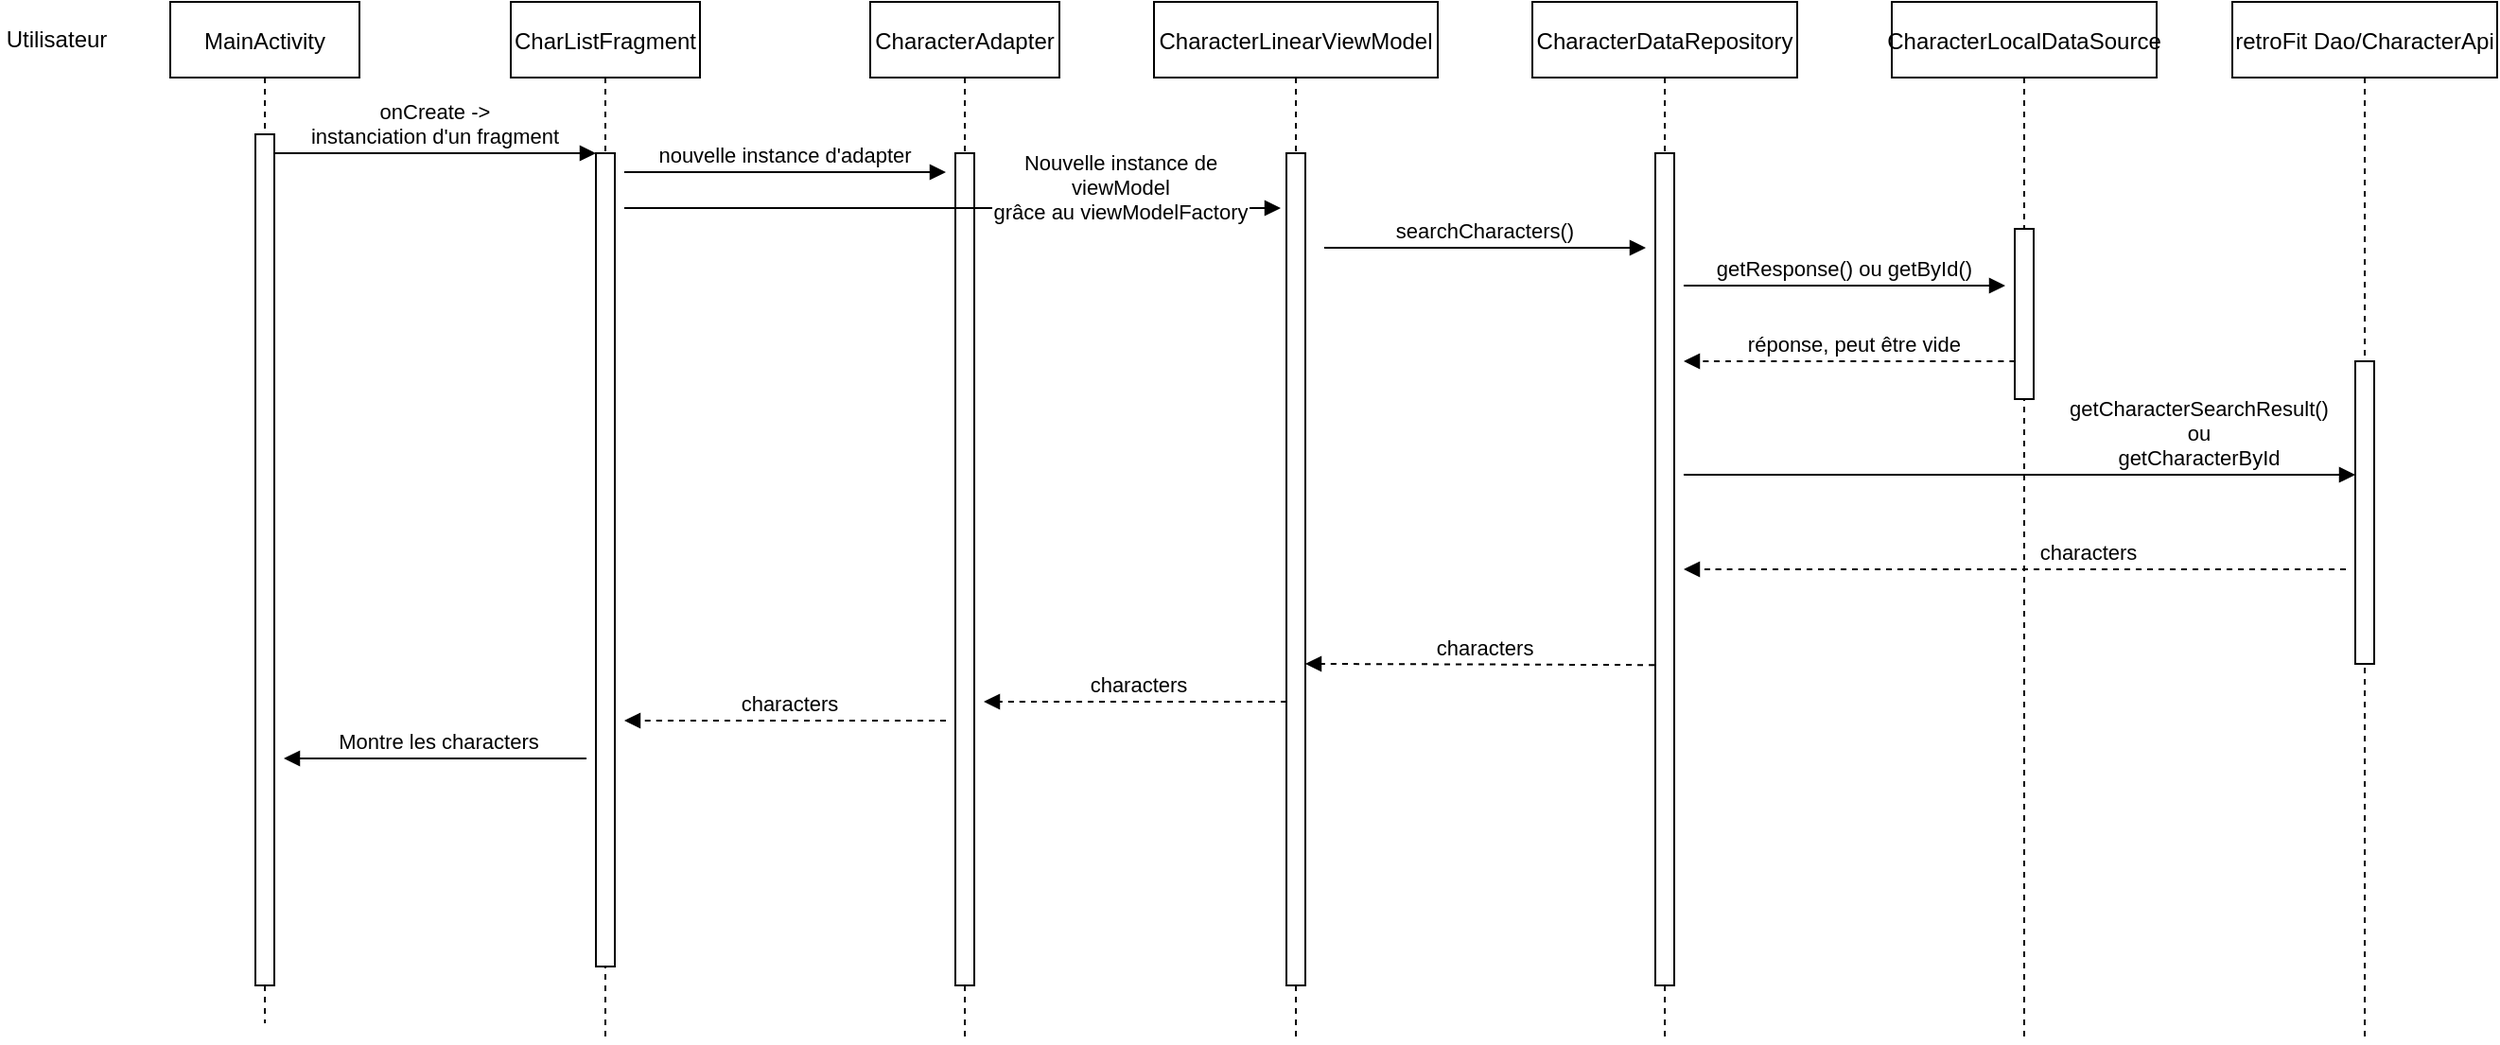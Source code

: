 <mxfile version="14.2.7" type="device"><diagram id="kgpKYQtTHZ0yAKxKKP6v" name="Page-1"><mxGraphModel dx="1718" dy="921" grid="1" gridSize="10" guides="1" tooltips="1" connect="1" arrows="1" fold="1" page="1" pageScale="1" pageWidth="850" pageHeight="1100" math="0" shadow="0"><root><mxCell id="0"/><mxCell id="1" parent="0"/><mxCell id="3nuBFxr9cyL0pnOWT2aG-1" value="MainActivity" style="shape=umlLifeline;perimeter=lifelinePerimeter;container=1;collapsible=0;recursiveResize=0;rounded=0;shadow=0;strokeWidth=1;" parent="1" vertex="1"><mxGeometry x="120" y="80" width="100" height="540" as="geometry"/></mxCell><mxCell id="3nuBFxr9cyL0pnOWT2aG-2" value="" style="points=[];perimeter=orthogonalPerimeter;rounded=0;shadow=0;strokeWidth=1;" parent="3nuBFxr9cyL0pnOWT2aG-1" vertex="1"><mxGeometry x="45" y="70" width="10" height="450" as="geometry"/></mxCell><mxCell id="3nuBFxr9cyL0pnOWT2aG-5" value="CharListFragment" style="shape=umlLifeline;perimeter=lifelinePerimeter;container=1;collapsible=0;recursiveResize=0;rounded=0;shadow=0;strokeWidth=1;" parent="1" vertex="1"><mxGeometry x="300" y="80" width="100" height="550" as="geometry"/></mxCell><mxCell id="3nuBFxr9cyL0pnOWT2aG-6" value="" style="points=[];perimeter=orthogonalPerimeter;rounded=0;shadow=0;strokeWidth=1;" parent="3nuBFxr9cyL0pnOWT2aG-5" vertex="1"><mxGeometry x="45" y="80" width="10" height="430" as="geometry"/></mxCell><mxCell id="3nuBFxr9cyL0pnOWT2aG-8" value="onCreate -&gt; &#10;instanciation d'un fragment" style="verticalAlign=bottom;endArrow=block;entryX=0;entryY=0;shadow=0;strokeWidth=1;" parent="1" source="3nuBFxr9cyL0pnOWT2aG-2" target="3nuBFxr9cyL0pnOWT2aG-6" edge="1"><mxGeometry relative="1" as="geometry"><mxPoint x="275" y="160" as="sourcePoint"/></mxGeometry></mxCell><mxCell id="6d6KC3uVH0GzwUmKvXph-1" value="Utilisateur" style="text;html=1;strokeColor=none;fillColor=none;align=center;verticalAlign=middle;whiteSpace=wrap;rounded=0;" vertex="1" parent="1"><mxGeometry x="30" y="90" width="60" height="20" as="geometry"/></mxCell><mxCell id="6d6KC3uVH0GzwUmKvXph-2" value="CharacterAdapter" style="shape=umlLifeline;perimeter=lifelinePerimeter;container=1;collapsible=0;recursiveResize=0;rounded=0;shadow=0;strokeWidth=1;" vertex="1" parent="1"><mxGeometry x="490" y="80" width="100" height="550" as="geometry"/></mxCell><mxCell id="6d6KC3uVH0GzwUmKvXph-3" value="" style="points=[];perimeter=orthogonalPerimeter;rounded=0;shadow=0;strokeWidth=1;" vertex="1" parent="6d6KC3uVH0GzwUmKvXph-2"><mxGeometry x="45" y="80" width="10" height="440" as="geometry"/></mxCell><mxCell id="6d6KC3uVH0GzwUmKvXph-4" value="nouvelle instance d'adapter" style="verticalAlign=bottom;endArrow=block;entryX=0;entryY=0;shadow=0;strokeWidth=1;" edge="1" parent="1"><mxGeometry relative="1" as="geometry"><mxPoint x="360" y="170.0" as="sourcePoint"/><mxPoint x="530" y="170.0" as="targetPoint"/></mxGeometry></mxCell><mxCell id="6d6KC3uVH0GzwUmKvXph-5" value="CharacterLinearViewModel" style="shape=umlLifeline;perimeter=lifelinePerimeter;container=1;collapsible=0;recursiveResize=0;rounded=0;shadow=0;strokeWidth=1;" vertex="1" parent="1"><mxGeometry x="640" y="80" width="150" height="550" as="geometry"/></mxCell><mxCell id="6d6KC3uVH0GzwUmKvXph-6" value="" style="points=[];perimeter=orthogonalPerimeter;rounded=0;shadow=0;strokeWidth=1;" vertex="1" parent="6d6KC3uVH0GzwUmKvXph-5"><mxGeometry x="70" y="80" width="10" height="440" as="geometry"/></mxCell><mxCell id="6d6KC3uVH0GzwUmKvXph-7" value="Nouvelle instance de&#10;viewModel&#10;grâce au viewModelFactory" style="verticalAlign=bottom;endArrow=block;shadow=0;strokeWidth=1;" edge="1" parent="1"><mxGeometry x="0.513" y="-11" relative="1" as="geometry"><mxPoint x="360" y="189" as="sourcePoint"/><mxPoint x="707" y="189" as="targetPoint"/><Array as="points"><mxPoint x="610" y="189"/><mxPoint x="700" y="189"/></Array><mxPoint as="offset"/></mxGeometry></mxCell><mxCell id="6d6KC3uVH0GzwUmKvXph-8" value="CharacterDataRepository" style="shape=umlLifeline;perimeter=lifelinePerimeter;container=1;collapsible=0;recursiveResize=0;rounded=0;shadow=0;strokeWidth=1;" vertex="1" parent="1"><mxGeometry x="840" y="80" width="140" height="550" as="geometry"/></mxCell><mxCell id="6d6KC3uVH0GzwUmKvXph-9" value="" style="points=[];perimeter=orthogonalPerimeter;rounded=0;shadow=0;strokeWidth=1;" vertex="1" parent="6d6KC3uVH0GzwUmKvXph-8"><mxGeometry x="65" y="80" width="10" height="440" as="geometry"/></mxCell><mxCell id="6d6KC3uVH0GzwUmKvXph-10" value="searchCharacters()" style="verticalAlign=bottom;endArrow=block;entryX=0;entryY=0;shadow=0;strokeWidth=1;" edge="1" parent="1"><mxGeometry relative="1" as="geometry"><mxPoint x="730" y="210.0" as="sourcePoint"/><mxPoint x="900" y="210.0" as="targetPoint"/></mxGeometry></mxCell><mxCell id="6d6KC3uVH0GzwUmKvXph-11" value="CharacterLocalDataSource" style="shape=umlLifeline;perimeter=lifelinePerimeter;container=1;collapsible=0;recursiveResize=0;rounded=0;shadow=0;strokeWidth=1;" vertex="1" parent="1"><mxGeometry x="1030" y="80" width="140" height="550" as="geometry"/></mxCell><mxCell id="6d6KC3uVH0GzwUmKvXph-12" value="" style="points=[];perimeter=orthogonalPerimeter;rounded=0;shadow=0;strokeWidth=1;" vertex="1" parent="6d6KC3uVH0GzwUmKvXph-11"><mxGeometry x="65" y="120" width="10" height="90" as="geometry"/></mxCell><mxCell id="6d6KC3uVH0GzwUmKvXph-13" value="getResponse() ou getById()" style="verticalAlign=bottom;endArrow=block;entryX=0;entryY=0;shadow=0;strokeWidth=1;" edge="1" parent="1"><mxGeometry relative="1" as="geometry"><mxPoint x="920" y="230.0" as="sourcePoint"/><mxPoint x="1090" y="230.0" as="targetPoint"/></mxGeometry></mxCell><mxCell id="6d6KC3uVH0GzwUmKvXph-14" value="retroFit Dao/CharacterApi" style="shape=umlLifeline;perimeter=lifelinePerimeter;container=1;collapsible=0;recursiveResize=0;rounded=0;shadow=0;strokeWidth=1;" vertex="1" parent="1"><mxGeometry x="1210" y="80" width="140" height="550" as="geometry"/></mxCell><mxCell id="6d6KC3uVH0GzwUmKvXph-15" value="" style="points=[];perimeter=orthogonalPerimeter;rounded=0;shadow=0;strokeWidth=1;" vertex="1" parent="6d6KC3uVH0GzwUmKvXph-14"><mxGeometry x="65" y="190" width="10" height="160" as="geometry"/></mxCell><mxCell id="6d6KC3uVH0GzwUmKvXph-16" value="getCharacterSearchResult()&#10;ou&#10;getCharacterById" style="verticalAlign=bottom;endArrow=block;entryX=0;entryY=0;shadow=0;strokeWidth=1;" edge="1" parent="1"><mxGeometry x="0.534" relative="1" as="geometry"><mxPoint x="920" y="330" as="sourcePoint"/><mxPoint x="1275" y="330.0" as="targetPoint"/><Array as="points"><mxPoint x="1040" y="330"/><mxPoint x="1060" y="330"/></Array><mxPoint as="offset"/></mxGeometry></mxCell><mxCell id="6d6KC3uVH0GzwUmKvXph-17" value="réponse, peut être vide" style="verticalAlign=bottom;endArrow=block;shadow=0;strokeWidth=1;dashed=1;" edge="1" parent="1"><mxGeometry x="-0.028" relative="1" as="geometry"><mxPoint x="1095.19" y="270.0" as="sourcePoint"/><mxPoint x="920.0" y="270.0" as="targetPoint"/><Array as="points"><mxPoint x="940.19" y="270"/></Array><mxPoint as="offset"/></mxGeometry></mxCell><mxCell id="6d6KC3uVH0GzwUmKvXph-18" value="characters" style="verticalAlign=bottom;endArrow=block;shadow=0;strokeWidth=1;dashed=1;" edge="1" parent="1"><mxGeometry x="-0.224" relative="1" as="geometry"><mxPoint x="1270" y="380" as="sourcePoint"/><mxPoint x="920.0" y="380" as="targetPoint"/><Array as="points"><mxPoint x="940.19" y="380"/></Array><mxPoint as="offset"/></mxGeometry></mxCell><mxCell id="6d6KC3uVH0GzwUmKvXph-19" value="characters" style="verticalAlign=bottom;endArrow=block;shadow=0;strokeWidth=1;exitX=-0.048;exitY=0.615;exitDx=0;exitDy=0;exitPerimeter=0;dashed=1;" edge="1" parent="1" source="6d6KC3uVH0GzwUmKvXph-9"><mxGeometry x="-0.028" relative="1" as="geometry"><mxPoint x="1069.5" y="430.0" as="sourcePoint"/><mxPoint x="720" y="430" as="targetPoint"/><Array as="points"><mxPoint x="730.19" y="430"/></Array><mxPoint as="offset"/></mxGeometry></mxCell><mxCell id="6d6KC3uVH0GzwUmKvXph-20" value="characters" style="verticalAlign=bottom;endArrow=block;shadow=0;strokeWidth=1;dashed=1;" edge="1" parent="1"><mxGeometry x="-0.028" relative="1" as="geometry"><mxPoint x="710" y="450" as="sourcePoint"/><mxPoint x="550" y="450.0" as="targetPoint"/><Array as="points"><mxPoint x="560.19" y="450"/></Array><mxPoint as="offset"/></mxGeometry></mxCell><mxCell id="6d6KC3uVH0GzwUmKvXph-21" value="characters" style="verticalAlign=bottom;endArrow=block;shadow=0;strokeWidth=1;dashed=1;" edge="1" parent="1"><mxGeometry x="-0.028" relative="1" as="geometry"><mxPoint x="530" y="460" as="sourcePoint"/><mxPoint x="360" y="460.0" as="targetPoint"/><Array as="points"><mxPoint x="370.19" y="460"/></Array><mxPoint as="offset"/></mxGeometry></mxCell><mxCell id="6d6KC3uVH0GzwUmKvXph-22" value="Montre les characters" style="verticalAlign=bottom;endArrow=block;shadow=0;strokeWidth=1;" edge="1" parent="1"><mxGeometry x="-0.028" relative="1" as="geometry"><mxPoint x="340" y="480" as="sourcePoint"/><mxPoint x="180" y="480.0" as="targetPoint"/><Array as="points"><mxPoint x="190.19" y="480"/></Array><mxPoint as="offset"/></mxGeometry></mxCell></root></mxGraphModel></diagram></mxfile>